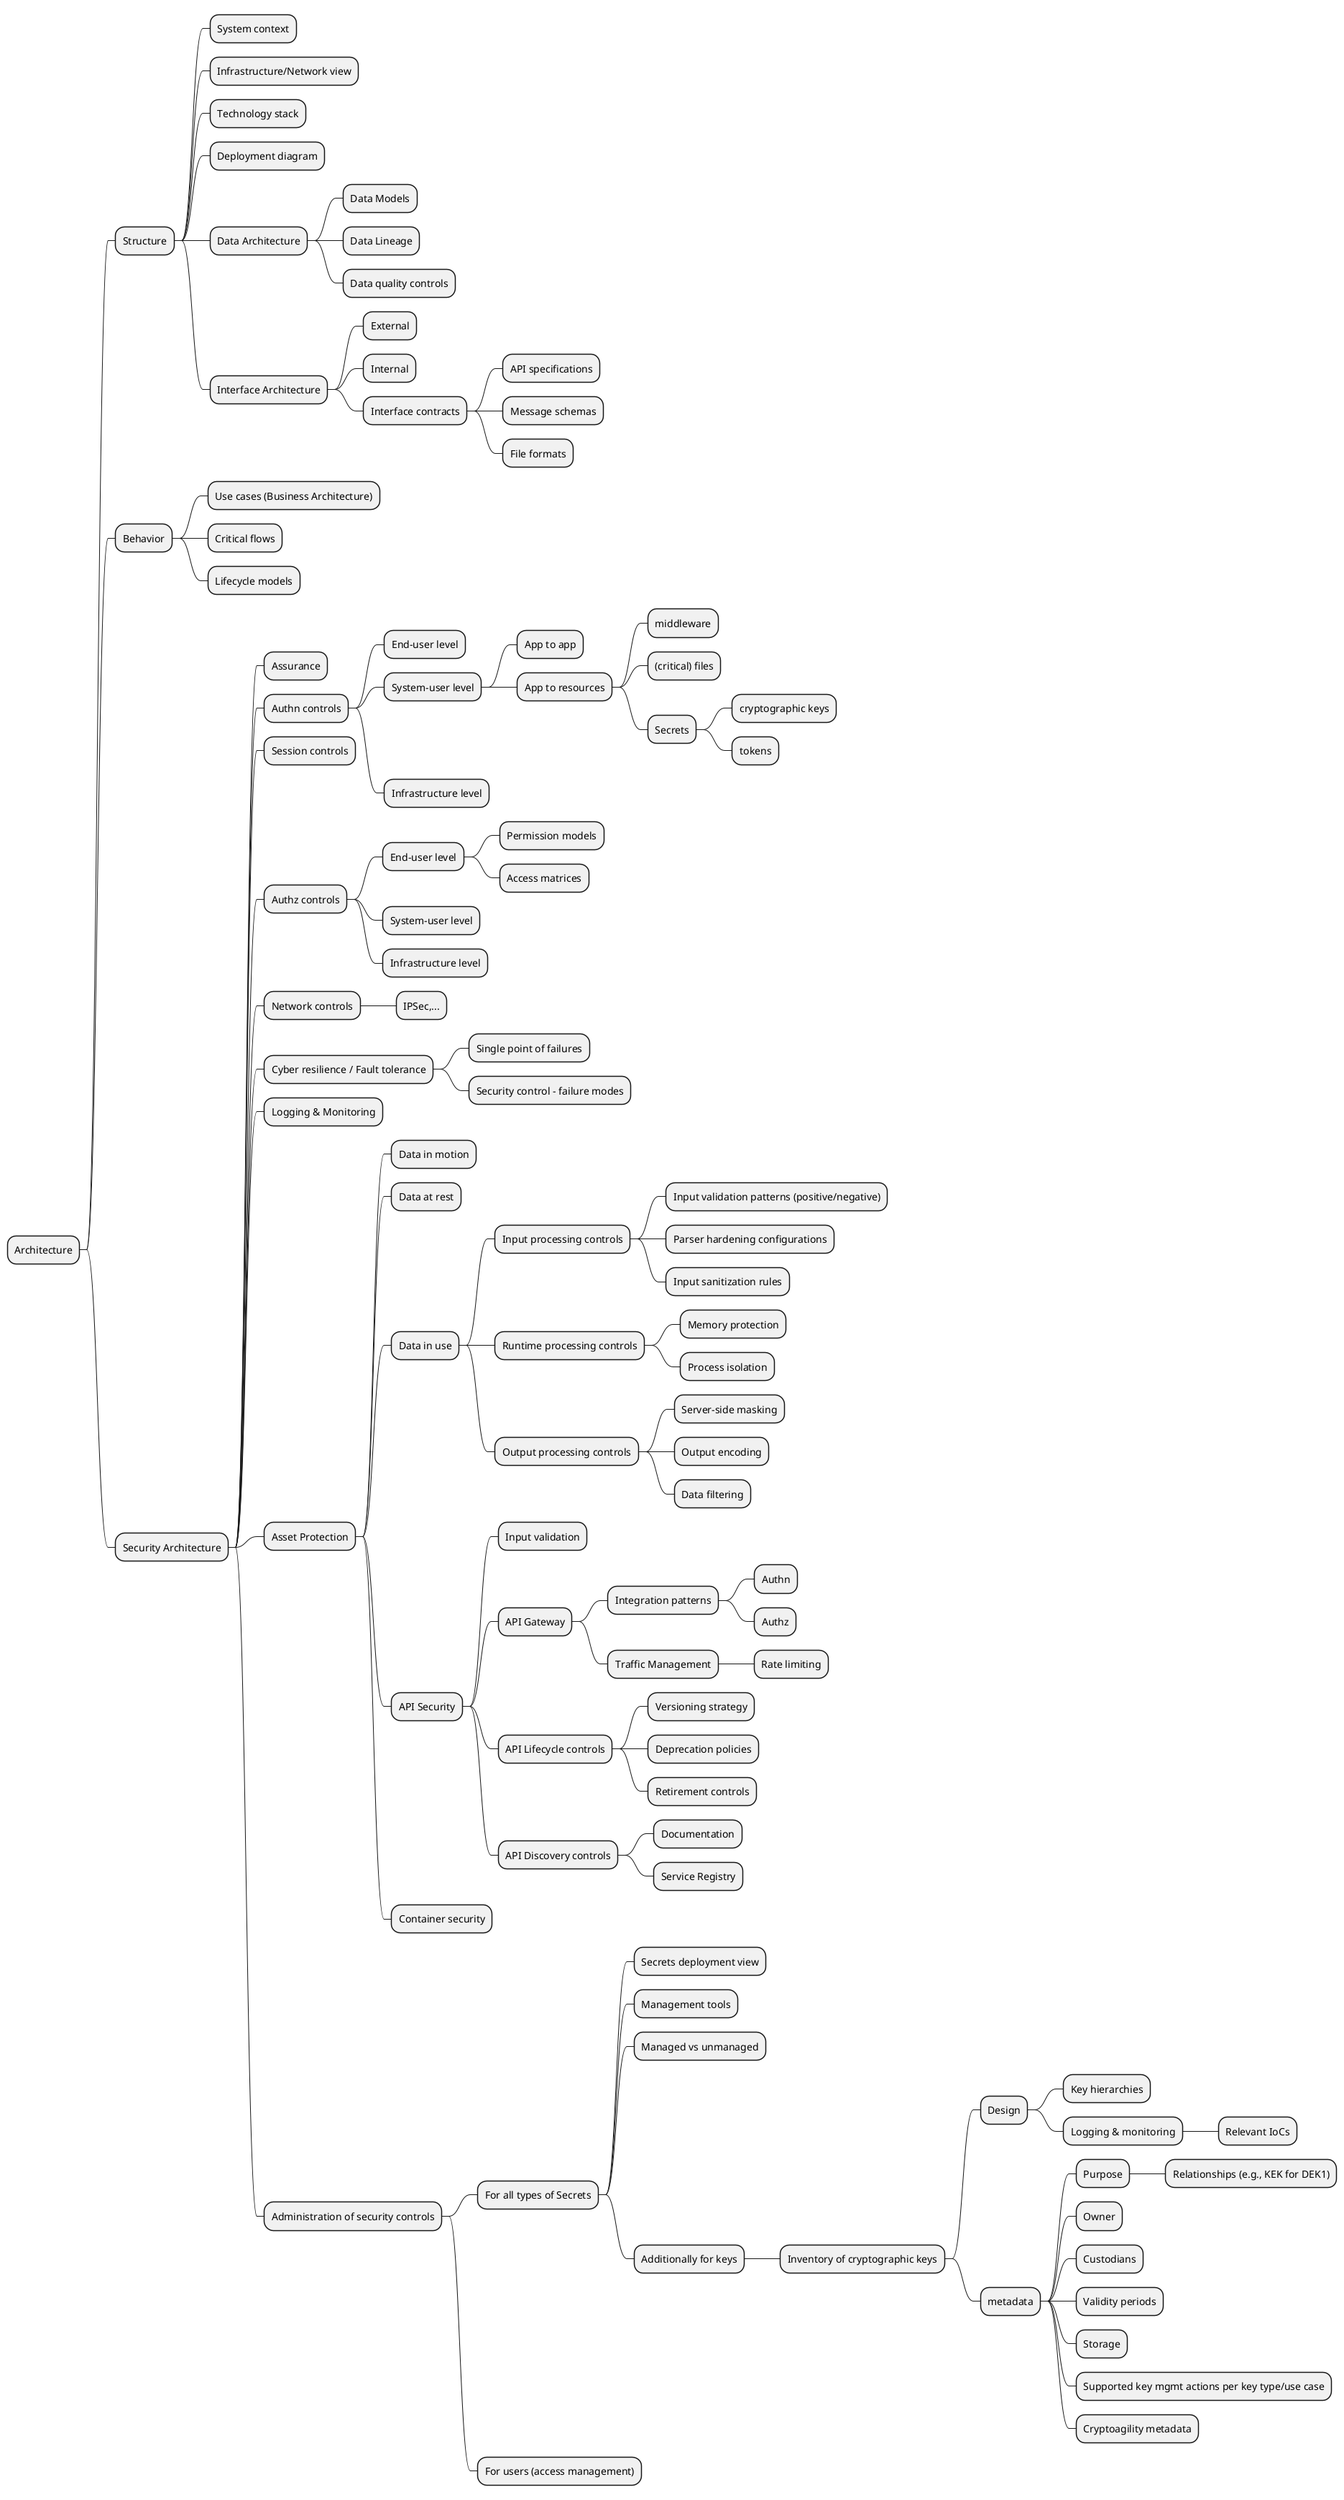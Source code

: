 @startmindmap DesignArtifacts

* Architecture
 * Structure
  * System context
  * Infrastructure/Network view
  * Technology stack
  * Deployment diagram
  * Data Architecture
   * Data Models
   * Data Lineage
   * Data quality controls
  * Interface Architecture
   * External
   * Internal
   * Interface contracts
    * API specifications
    * Message schemas
    * File formats
 * Behavior
  * Use cases (Business Architecture)
  * Critical flows
  * Lifecycle models
 * Security Architecture
  * Assurance
  * Authn controls
   * End-user level
   * System-user level
    * App to app
    * App to resources
     'Such as
     * middleware
     * (critical) files
     * Secrets
      * cryptographic keys
      * tokens
   * Infrastructure level
  * Session controls
  * Authz controls
   * End-user level
    * Permission models
    * Access matrices
   * System-user level
   * Infrastructure level
  * Network controls
   * IPSec,...
  * Cyber resilience / Fault tolerance
   * Single point of failures
   * Security control - failure modes
  * Logging & Monitoring
  * Asset Protection
   * Data in motion
   * Data at rest
   * Data in use
    * Input processing controls
     * Input validation patterns (positive/negative)
     * Parser hardening configurations
     * Input sanitization rules
    * Runtime processing controls
     * Memory protection
     * Process isolation
    * Output processing controls
     * Server-side masking
     * Output encoding
     * Data filtering
   * API Security
    * Input validation
    * API Gateway
     * Integration patterns
      * Authn
      * Authz
     * Traffic Management
      * Rate limiting
    * API Lifecycle controls
     * Versioning strategy
     * Deprecation policies
     * Retirement controls
    * API Discovery controls
     * Documentation
     * Service Registry
   * Container security
  * Administration of security controls
   * For all types of Secrets
    * Secrets deployment view
    * Management tools
    * Managed vs unmanaged
    * Additionally for keys
     * Inventory of cryptographic keys
      * Design
       * Key hierarchies
       * Logging & monitoring
        * Relevant IoCs
      * metadata
       * Purpose
        * Relationships (e.g., KEK for DEK1)
       * Owner
       * Custodians
       * Validity periods
       * Storage
       * Supported key mgmt actions per key type/use case
       * Cryptoagility metadata
   * For users (access management)


@endmindmap